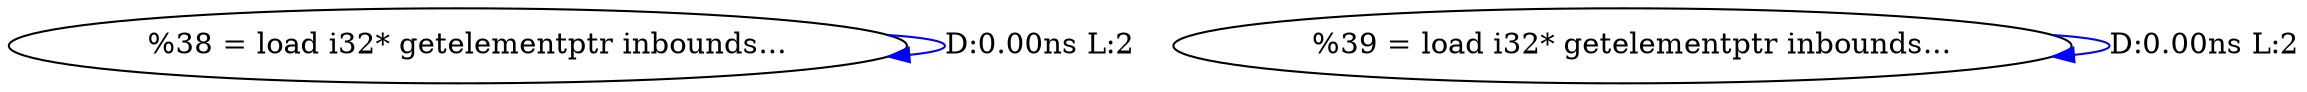 digraph {
Node0x55e6214a79b0[label="  %38 = load i32* getelementptr inbounds..."];
Node0x55e6214a79b0 -> Node0x55e6214a79b0[label="D:0.00ns L:2",color=blue];
Node0x55e6214a7a90[label="  %39 = load i32* getelementptr inbounds..."];
Node0x55e6214a7a90 -> Node0x55e6214a7a90[label="D:0.00ns L:2",color=blue];
}
